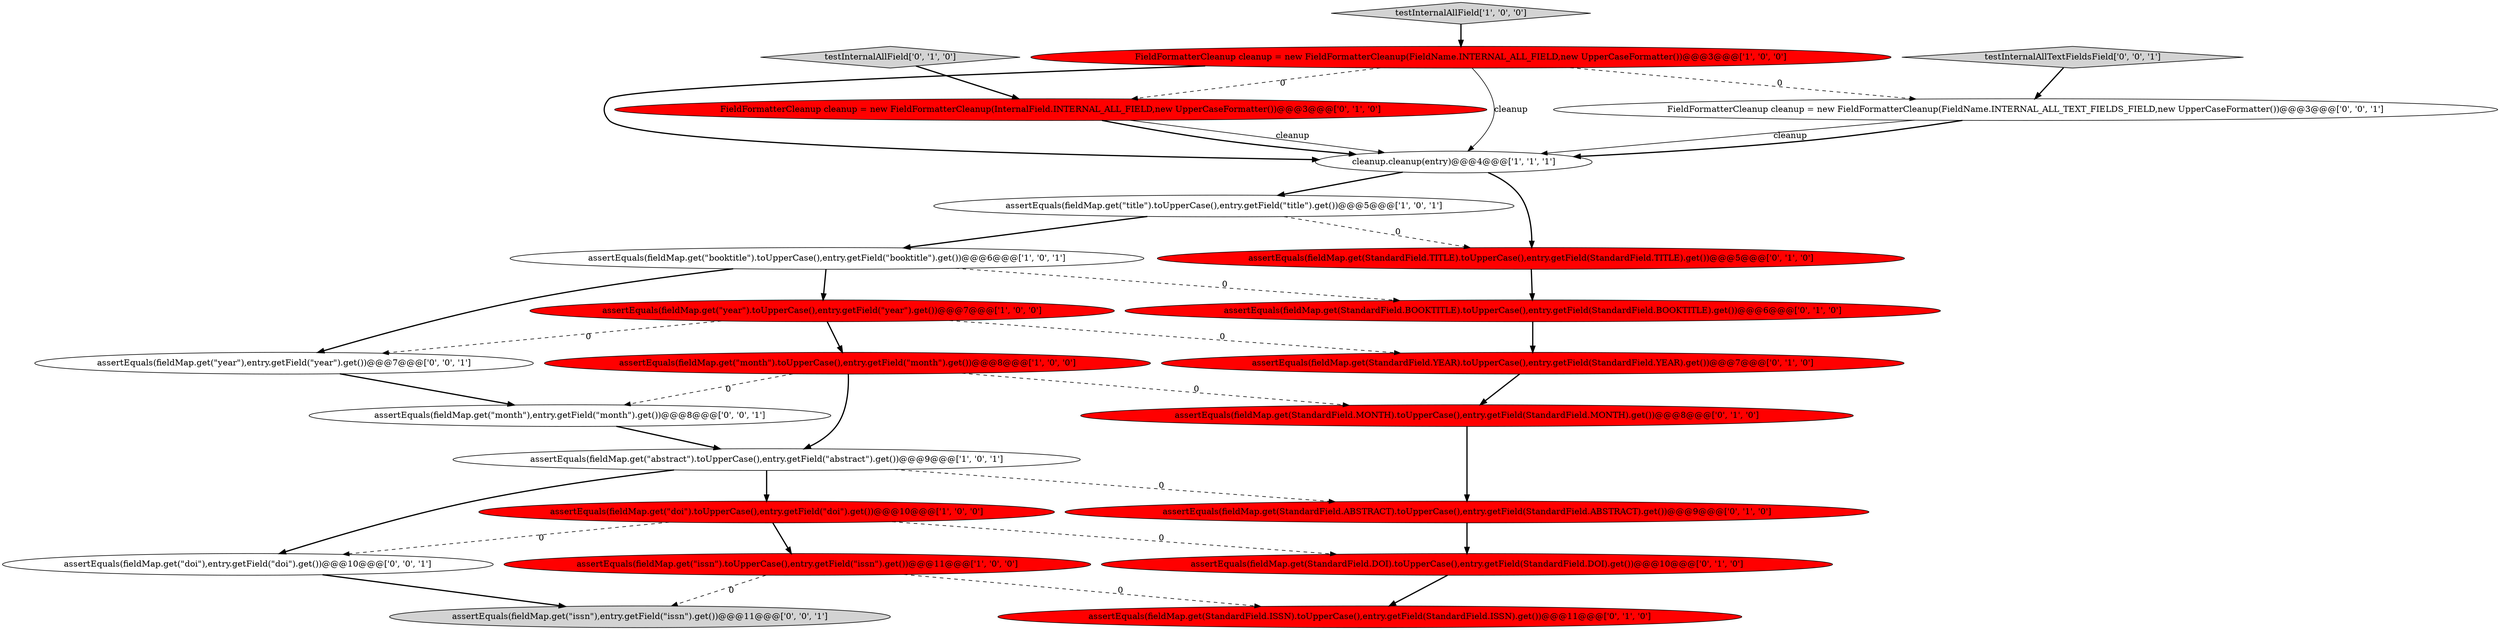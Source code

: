 digraph {
14 [style = filled, label = "assertEquals(fieldMap.get(StandardField.ABSTRACT).toUpperCase(),entry.getField(StandardField.ABSTRACT).get())@@@9@@@['0', '1', '0']", fillcolor = red, shape = ellipse image = "AAA1AAABBB2BBB"];
6 [style = filled, label = "assertEquals(fieldMap.get(\"month\").toUpperCase(),entry.getField(\"month\").get())@@@8@@@['1', '0', '0']", fillcolor = red, shape = ellipse image = "AAA1AAABBB1BBB"];
2 [style = filled, label = "assertEquals(fieldMap.get(\"doi\").toUpperCase(),entry.getField(\"doi\").get())@@@10@@@['1', '0', '0']", fillcolor = red, shape = ellipse image = "AAA1AAABBB1BBB"];
4 [style = filled, label = "assertEquals(fieldMap.get(\"year\").toUpperCase(),entry.getField(\"year\").get())@@@7@@@['1', '0', '0']", fillcolor = red, shape = ellipse image = "AAA1AAABBB1BBB"];
21 [style = filled, label = "assertEquals(fieldMap.get(\"year\"),entry.getField(\"year\").get())@@@7@@@['0', '0', '1']", fillcolor = white, shape = ellipse image = "AAA0AAABBB3BBB"];
5 [style = filled, label = "assertEquals(fieldMap.get(\"issn\").toUpperCase(),entry.getField(\"issn\").get())@@@11@@@['1', '0', '0']", fillcolor = red, shape = ellipse image = "AAA1AAABBB1BBB"];
12 [style = filled, label = "assertEquals(fieldMap.get(StandardField.ISSN).toUpperCase(),entry.getField(StandardField.ISSN).get())@@@11@@@['0', '1', '0']", fillcolor = red, shape = ellipse image = "AAA1AAABBB2BBB"];
17 [style = filled, label = "assertEquals(fieldMap.get(StandardField.TITLE).toUpperCase(),entry.getField(StandardField.TITLE).get())@@@5@@@['0', '1', '0']", fillcolor = red, shape = ellipse image = "AAA1AAABBB2BBB"];
9 [style = filled, label = "FieldFormatterCleanup cleanup = new FieldFormatterCleanup(FieldName.INTERNAL_ALL_FIELD,new UpperCaseFormatter())@@@3@@@['1', '0', '0']", fillcolor = red, shape = ellipse image = "AAA1AAABBB1BBB"];
1 [style = filled, label = "assertEquals(fieldMap.get(\"booktitle\").toUpperCase(),entry.getField(\"booktitle\").get())@@@6@@@['1', '0', '1']", fillcolor = white, shape = ellipse image = "AAA0AAABBB1BBB"];
11 [style = filled, label = "assertEquals(fieldMap.get(StandardField.DOI).toUpperCase(),entry.getField(StandardField.DOI).get())@@@10@@@['0', '1', '0']", fillcolor = red, shape = ellipse image = "AAA1AAABBB2BBB"];
23 [style = filled, label = "assertEquals(fieldMap.get(\"issn\"),entry.getField(\"issn\").get())@@@11@@@['0', '0', '1']", fillcolor = lightgray, shape = ellipse image = "AAA0AAABBB3BBB"];
15 [style = filled, label = "assertEquals(fieldMap.get(StandardField.BOOKTITLE).toUpperCase(),entry.getField(StandardField.BOOKTITLE).get())@@@6@@@['0', '1', '0']", fillcolor = red, shape = ellipse image = "AAA1AAABBB2BBB"];
24 [style = filled, label = "testInternalAllTextFieldsField['0', '0', '1']", fillcolor = lightgray, shape = diamond image = "AAA0AAABBB3BBB"];
10 [style = filled, label = "FieldFormatterCleanup cleanup = new FieldFormatterCleanup(InternalField.INTERNAL_ALL_FIELD,new UpperCaseFormatter())@@@3@@@['0', '1', '0']", fillcolor = red, shape = ellipse image = "AAA1AAABBB2BBB"];
0 [style = filled, label = "assertEquals(fieldMap.get(\"title\").toUpperCase(),entry.getField(\"title\").get())@@@5@@@['1', '0', '1']", fillcolor = white, shape = ellipse image = "AAA0AAABBB1BBB"];
3 [style = filled, label = "cleanup.cleanup(entry)@@@4@@@['1', '1', '1']", fillcolor = white, shape = ellipse image = "AAA0AAABBB1BBB"];
19 [style = filled, label = "assertEquals(fieldMap.get(\"month\"),entry.getField(\"month\").get())@@@8@@@['0', '0', '1']", fillcolor = white, shape = ellipse image = "AAA0AAABBB3BBB"];
22 [style = filled, label = "FieldFormatterCleanup cleanup = new FieldFormatterCleanup(FieldName.INTERNAL_ALL_TEXT_FIELDS_FIELD,new UpperCaseFormatter())@@@3@@@['0', '0', '1']", fillcolor = white, shape = ellipse image = "AAA0AAABBB3BBB"];
18 [style = filled, label = "assertEquals(fieldMap.get(StandardField.YEAR).toUpperCase(),entry.getField(StandardField.YEAR).get())@@@7@@@['0', '1', '0']", fillcolor = red, shape = ellipse image = "AAA1AAABBB2BBB"];
20 [style = filled, label = "assertEquals(fieldMap.get(\"doi\"),entry.getField(\"doi\").get())@@@10@@@['0', '0', '1']", fillcolor = white, shape = ellipse image = "AAA0AAABBB3BBB"];
8 [style = filled, label = "testInternalAllField['1', '0', '0']", fillcolor = lightgray, shape = diamond image = "AAA0AAABBB1BBB"];
16 [style = filled, label = "testInternalAllField['0', '1', '0']", fillcolor = lightgray, shape = diamond image = "AAA0AAABBB2BBB"];
13 [style = filled, label = "assertEquals(fieldMap.get(StandardField.MONTH).toUpperCase(),entry.getField(StandardField.MONTH).get())@@@8@@@['0', '1', '0']", fillcolor = red, shape = ellipse image = "AAA1AAABBB2BBB"];
7 [style = filled, label = "assertEquals(fieldMap.get(\"abstract\").toUpperCase(),entry.getField(\"abstract\").get())@@@9@@@['1', '0', '1']", fillcolor = white, shape = ellipse image = "AAA0AAABBB1BBB"];
4->18 [style = dashed, label="0"];
1->4 [style = bold, label=""];
5->12 [style = dashed, label="0"];
9->10 [style = dashed, label="0"];
2->20 [style = dashed, label="0"];
21->19 [style = bold, label=""];
16->10 [style = bold, label=""];
4->6 [style = bold, label=""];
5->23 [style = dashed, label="0"];
1->15 [style = dashed, label="0"];
7->14 [style = dashed, label="0"];
10->3 [style = bold, label=""];
9->22 [style = dashed, label="0"];
11->12 [style = bold, label=""];
22->3 [style = solid, label="cleanup"];
7->20 [style = bold, label=""];
4->21 [style = dashed, label="0"];
24->22 [style = bold, label=""];
0->17 [style = dashed, label="0"];
15->18 [style = bold, label=""];
3->0 [style = bold, label=""];
22->3 [style = bold, label=""];
9->3 [style = solid, label="cleanup"];
6->13 [style = dashed, label="0"];
20->23 [style = bold, label=""];
7->2 [style = bold, label=""];
0->1 [style = bold, label=""];
1->21 [style = bold, label=""];
6->19 [style = dashed, label="0"];
17->15 [style = bold, label=""];
8->9 [style = bold, label=""];
18->13 [style = bold, label=""];
9->3 [style = bold, label=""];
3->17 [style = bold, label=""];
2->11 [style = dashed, label="0"];
6->7 [style = bold, label=""];
14->11 [style = bold, label=""];
13->14 [style = bold, label=""];
19->7 [style = bold, label=""];
10->3 [style = solid, label="cleanup"];
2->5 [style = bold, label=""];
}
